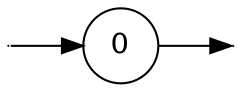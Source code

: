 /* Origins.
    node [shape = box, style = rounded]
    0 [label = "0"]
*/
digraph
{
  vcsn_context = "lal_char(ab)_b"
  rankdir = LR
  {
    node [shape = point, width = 0]
    I0
    F0
  }
  {
    node [shape = circle]
    0
  }
  I0 -> 0
  0 -> F0
}
